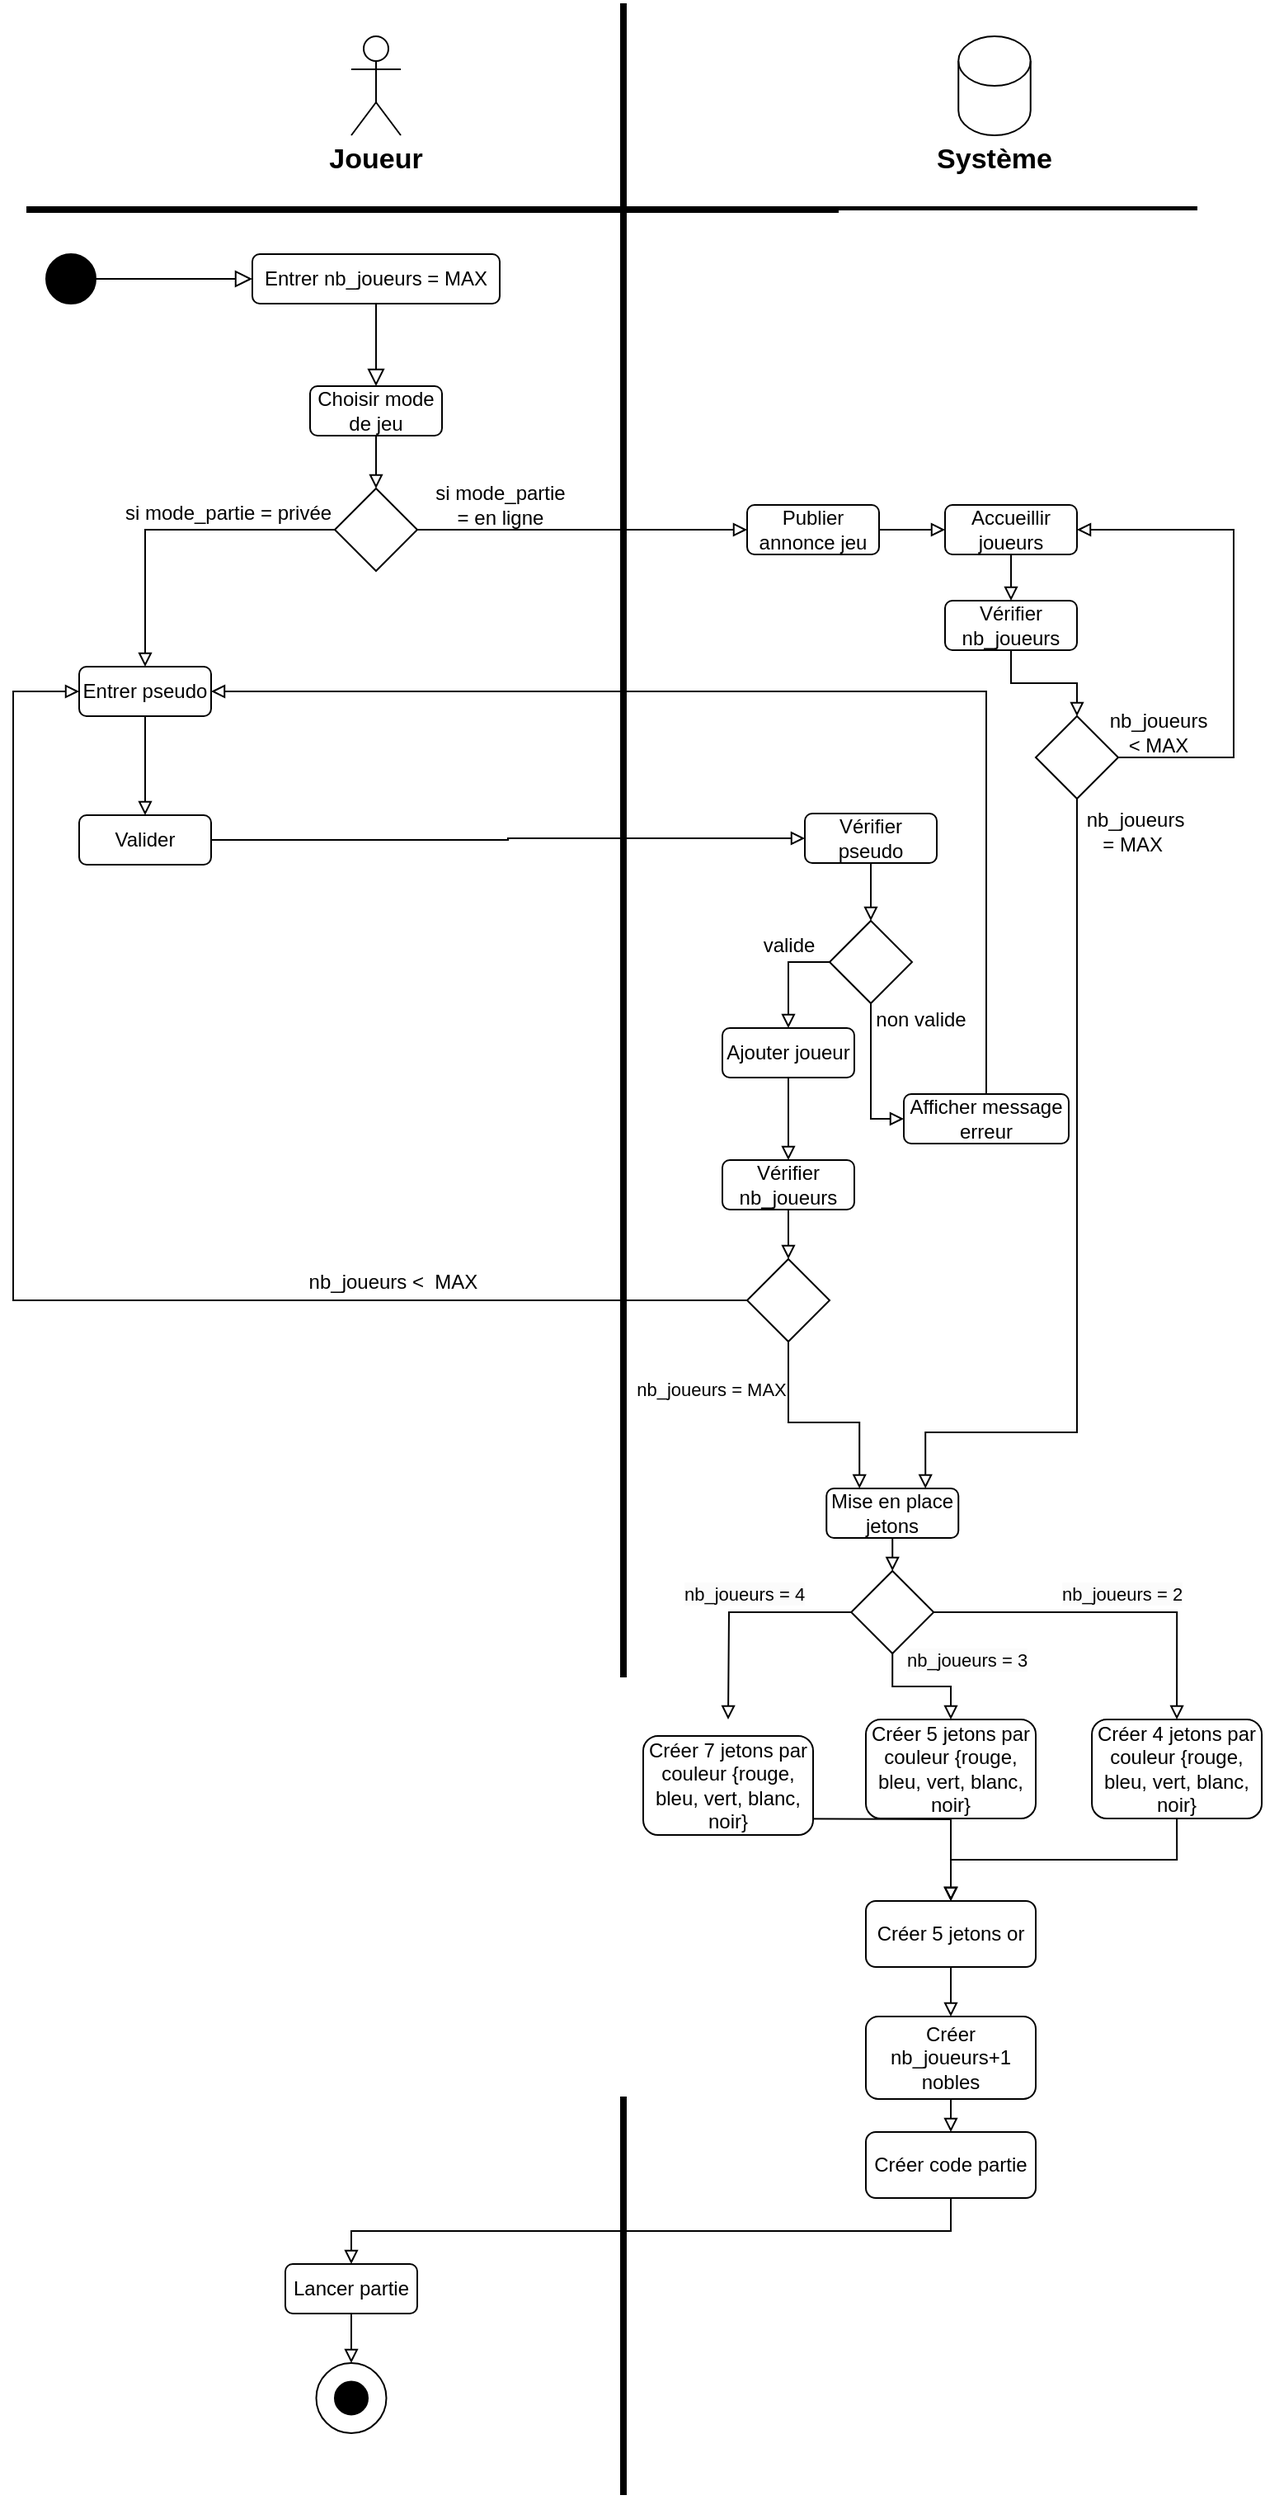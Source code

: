 <mxfile version="22.1.11" type="github">
  <diagram name="Page-1" id="8fkopur-IaXd6LPKFOyk">
    <mxGraphModel dx="2261" dy="780" grid="1" gridSize="10" guides="1" tooltips="1" connect="1" arrows="1" fold="1" page="1" pageScale="1" pageWidth="827" pageHeight="1169" math="0" shadow="0">
      <root>
        <mxCell id="0" />
        <mxCell id="1" parent="0" />
        <mxCell id="sAH2Ii_r4UKJBl4Xqn3M-1" value="Choisir mode de jeu" style="rounded=1;whiteSpace=wrap;html=1;fontSize=12;glass=0;strokeWidth=1;shadow=0;" parent="1" vertex="1">
          <mxGeometry x="-598" y="262" width="80" height="30" as="geometry" />
        </mxCell>
        <mxCell id="sAH2Ii_r4UKJBl4Xqn3M-2" value="" style="ellipse;whiteSpace=wrap;html=1;aspect=fixed;fillColor=#000000;" parent="1" vertex="1">
          <mxGeometry x="-758" y="182" width="30" height="30" as="geometry" />
        </mxCell>
        <mxCell id="sAH2Ii_r4UKJBl4Xqn3M-3" value="" style="rounded=0;html=1;jettySize=auto;orthogonalLoop=1;fontSize=11;endArrow=block;endFill=0;endSize=8;strokeWidth=1;shadow=0;labelBackgroundColor=none;edgeStyle=orthogonalEdgeStyle;" parent="1" source="sAH2Ii_r4UKJBl4Xqn3M-2" target="sAH2Ii_r4UKJBl4Xqn3M-7" edge="1">
          <mxGeometry relative="1" as="geometry">
            <mxPoint x="-588" y="307" as="sourcePoint" />
            <mxPoint x="-588" y="357" as="targetPoint" />
          </mxGeometry>
        </mxCell>
        <mxCell id="sAH2Ii_r4UKJBl4Xqn3M-4" value="&lt;font style=&quot;font-size: 17px;&quot;&gt;&lt;b&gt;Joueur&lt;/b&gt;&lt;/font&gt;" style="text;html=1;strokeColor=none;fillColor=none;align=center;verticalAlign=middle;whiteSpace=wrap;rounded=0;" parent="1" vertex="1">
          <mxGeometry x="-588" y="110" width="60" height="30" as="geometry" />
        </mxCell>
        <mxCell id="sAH2Ii_r4UKJBl4Xqn3M-5" value="&lt;b&gt;&lt;font style=&quot;font-size: 17px;&quot;&gt;Système&lt;/font&gt;&lt;/b&gt;" style="text;html=1;strokeColor=none;fillColor=none;align=center;verticalAlign=middle;whiteSpace=wrap;rounded=0;" parent="1" vertex="1">
          <mxGeometry x="-213" y="110" width="60" height="30" as="geometry" />
        </mxCell>
        <mxCell id="sAH2Ii_r4UKJBl4Xqn3M-7" value="Entrer nb_joueurs = MAX" style="rounded=1;whiteSpace=wrap;html=1;fontSize=12;glass=0;strokeWidth=1;shadow=0;" parent="1" vertex="1">
          <mxGeometry x="-633" y="182" width="150" height="30" as="geometry" />
        </mxCell>
        <mxCell id="sAH2Ii_r4UKJBl4Xqn3M-8" value="" style="rounded=0;html=1;jettySize=auto;orthogonalLoop=1;fontSize=11;endArrow=block;endFill=0;endSize=8;strokeWidth=1;shadow=0;labelBackgroundColor=none;edgeStyle=orthogonalEdgeStyle;" parent="1" source="sAH2Ii_r4UKJBl4Xqn3M-7" target="sAH2Ii_r4UKJBl4Xqn3M-1" edge="1">
          <mxGeometry relative="1" as="geometry">
            <mxPoint x="-583" y="288" as="sourcePoint" />
            <mxPoint x="-733" y="452" as="targetPoint" />
            <Array as="points" />
          </mxGeometry>
        </mxCell>
        <mxCell id="sAH2Ii_r4UKJBl4Xqn3M-14" style="edgeStyle=orthogonalEdgeStyle;rounded=0;orthogonalLoop=1;jettySize=auto;html=1;exitX=0;exitY=0.5;exitDx=0;exitDy=0;endArrow=block;endFill=0;entryX=0.5;entryY=0;entryDx=0;entryDy=0;" parent="1" source="sAH2Ii_r4UKJBl4Xqn3M-9" target="sAH2Ii_r4UKJBl4Xqn3M-19" edge="1">
          <mxGeometry relative="1" as="geometry">
            <mxPoint x="-738" y="349" as="targetPoint" />
            <Array as="points">
              <mxPoint x="-698" y="349" />
            </Array>
          </mxGeometry>
        </mxCell>
        <mxCell id="sAH2Ii_r4UKJBl4Xqn3M-15" style="edgeStyle=orthogonalEdgeStyle;rounded=0;orthogonalLoop=1;jettySize=auto;html=1;exitX=1;exitY=0.5;exitDx=0;exitDy=0;endArrow=block;endFill=0;entryX=0;entryY=0.5;entryDx=0;entryDy=0;" parent="1" source="sAH2Ii_r4UKJBl4Xqn3M-9" target="sAH2Ii_r4UKJBl4Xqn3M-18" edge="1">
          <mxGeometry relative="1" as="geometry">
            <mxPoint x="-258" y="349" as="targetPoint" />
          </mxGeometry>
        </mxCell>
        <mxCell id="sAH2Ii_r4UKJBl4Xqn3M-9" value="" style="rhombus;whiteSpace=wrap;html=1;" parent="1" vertex="1">
          <mxGeometry x="-583" y="324" width="50" height="50" as="geometry" />
        </mxCell>
        <mxCell id="sAH2Ii_r4UKJBl4Xqn3M-10" style="edgeStyle=orthogonalEdgeStyle;rounded=0;orthogonalLoop=1;jettySize=auto;html=1;exitX=0.5;exitY=1;exitDx=0;exitDy=0;endArrow=block;endFill=0;entryX=0.5;entryY=0;entryDx=0;entryDy=0;" parent="1" source="sAH2Ii_r4UKJBl4Xqn3M-1" target="sAH2Ii_r4UKJBl4Xqn3M-9" edge="1">
          <mxGeometry relative="1" as="geometry">
            <mxPoint x="-438" y="302" as="targetPoint" />
          </mxGeometry>
        </mxCell>
        <mxCell id="sAH2Ii_r4UKJBl4Xqn3M-11" value="" style="shape=umlActor;verticalLabelPosition=bottom;verticalAlign=top;html=1;outlineConnect=0;" parent="1" vertex="1">
          <mxGeometry x="-573" y="50" width="30" height="60" as="geometry" />
        </mxCell>
        <mxCell id="sAH2Ii_r4UKJBl4Xqn3M-12" value="" style="shape=cylinder3;whiteSpace=wrap;html=1;boundedLbl=1;backgroundOutline=1;size=15;" parent="1" vertex="1">
          <mxGeometry x="-204.88" y="50" width="43.75" height="60" as="geometry" />
        </mxCell>
        <mxCell id="sAH2Ii_r4UKJBl4Xqn3M-16" value="si mode_partie &lt;br&gt;= en ligne" style="text;html=1;align=center;verticalAlign=middle;resizable=0;points=[];autosize=1;strokeColor=none;fillColor=none;" parent="1" vertex="1">
          <mxGeometry x="-533" y="314" width="100" height="40" as="geometry" />
        </mxCell>
        <mxCell id="sAH2Ii_r4UKJBl4Xqn3M-17" value="si mode_partie = privée" style="text;html=1;align=center;verticalAlign=middle;resizable=0;points=[];autosize=1;strokeColor=none;fillColor=none;" parent="1" vertex="1">
          <mxGeometry x="-723" y="324" width="150" height="30" as="geometry" />
        </mxCell>
        <mxCell id="sAH2Ii_r4UKJBl4Xqn3M-45" style="edgeStyle=orthogonalEdgeStyle;rounded=0;orthogonalLoop=1;jettySize=auto;html=1;exitX=1;exitY=0.5;exitDx=0;exitDy=0;endArrow=block;endFill=0;" parent="1" source="sAH2Ii_r4UKJBl4Xqn3M-18" target="sAH2Ii_r4UKJBl4Xqn3M-44" edge="1">
          <mxGeometry relative="1" as="geometry" />
        </mxCell>
        <mxCell id="sAH2Ii_r4UKJBl4Xqn3M-18" value="Publier annonce jeu" style="rounded=1;whiteSpace=wrap;html=1;fontSize=12;glass=0;strokeWidth=1;shadow=0;" parent="1" vertex="1">
          <mxGeometry x="-333" y="334" width="80" height="30" as="geometry" />
        </mxCell>
        <mxCell id="sAH2Ii_r4UKJBl4Xqn3M-21" style="edgeStyle=orthogonalEdgeStyle;rounded=0;orthogonalLoop=1;jettySize=auto;html=1;exitX=0.5;exitY=1;exitDx=0;exitDy=0;entryX=0.5;entryY=0;entryDx=0;entryDy=0;endArrow=block;endFill=0;" parent="1" source="sAH2Ii_r4UKJBl4Xqn3M-19" target="sAH2Ii_r4UKJBl4Xqn3M-20" edge="1">
          <mxGeometry relative="1" as="geometry" />
        </mxCell>
        <mxCell id="sAH2Ii_r4UKJBl4Xqn3M-19" value="Entrer pseudo" style="rounded=1;whiteSpace=wrap;html=1;fontSize=12;glass=0;strokeWidth=1;shadow=0;" parent="1" vertex="1">
          <mxGeometry x="-738" y="432" width="80" height="30" as="geometry" />
        </mxCell>
        <mxCell id="sAH2Ii_r4UKJBl4Xqn3M-22" style="edgeStyle=orthogonalEdgeStyle;rounded=0;orthogonalLoop=1;jettySize=auto;html=1;exitX=1;exitY=0.5;exitDx=0;exitDy=0;endArrow=block;endFill=0;" parent="1" source="sAH2Ii_r4UKJBl4Xqn3M-20" target="sAH2Ii_r4UKJBl4Xqn3M-23" edge="1">
          <mxGeometry relative="1" as="geometry">
            <mxPoint x="-172.4" y="497" as="targetPoint" />
          </mxGeometry>
        </mxCell>
        <mxCell id="sAH2Ii_r4UKJBl4Xqn3M-20" value="Valider" style="rounded=1;whiteSpace=wrap;html=1;fontSize=12;glass=0;strokeWidth=1;shadow=0;" parent="1" vertex="1">
          <mxGeometry x="-738" y="522" width="80" height="30" as="geometry" />
        </mxCell>
        <mxCell id="sAH2Ii_r4UKJBl4Xqn3M-25" style="edgeStyle=orthogonalEdgeStyle;rounded=0;orthogonalLoop=1;jettySize=auto;html=1;exitX=0.5;exitY=1;exitDx=0;exitDy=0;endArrow=block;endFill=0;" parent="1" source="sAH2Ii_r4UKJBl4Xqn3M-23" target="sAH2Ii_r4UKJBl4Xqn3M-24" edge="1">
          <mxGeometry relative="1" as="geometry" />
        </mxCell>
        <mxCell id="sAH2Ii_r4UKJBl4Xqn3M-23" value="Vérifier pseudo" style="rounded=1;whiteSpace=wrap;html=1;fontSize=12;glass=0;strokeWidth=1;shadow=0;" parent="1" vertex="1">
          <mxGeometry x="-298" y="521" width="80" height="30" as="geometry" />
        </mxCell>
        <mxCell id="sAH2Ii_r4UKJBl4Xqn3M-26" style="edgeStyle=orthogonalEdgeStyle;rounded=0;orthogonalLoop=1;jettySize=auto;html=1;endArrow=block;endFill=0;exitX=0.5;exitY=1;exitDx=0;exitDy=0;" parent="1" source="sAH2Ii_r4UKJBl4Xqn3M-24" target="sAH2Ii_r4UKJBl4Xqn3M-30" edge="1">
          <mxGeometry relative="1" as="geometry">
            <mxPoint x="-185" y="611" as="targetPoint" />
            <mxPoint x="-258" y="641" as="sourcePoint" />
            <Array as="points">
              <mxPoint x="-258" y="706" />
            </Array>
          </mxGeometry>
        </mxCell>
        <mxCell id="sAH2Ii_r4UKJBl4Xqn3M-27" style="edgeStyle=orthogonalEdgeStyle;rounded=0;orthogonalLoop=1;jettySize=auto;html=1;exitX=0;exitY=0.5;exitDx=0;exitDy=0;endArrow=block;endFill=0;" parent="1" source="sAH2Ii_r4UKJBl4Xqn3M-24" target="sAH2Ii_r4UKJBl4Xqn3M-29" edge="1">
          <mxGeometry relative="1" as="geometry">
            <mxPoint x="-328" y="661" as="targetPoint" />
          </mxGeometry>
        </mxCell>
        <mxCell id="sAH2Ii_r4UKJBl4Xqn3M-24" value="" style="rhombus;whiteSpace=wrap;html=1;" parent="1" vertex="1">
          <mxGeometry x="-283" y="586" width="50" height="50" as="geometry" />
        </mxCell>
        <mxCell id="sAH2Ii_r4UKJBl4Xqn3M-35" style="edgeStyle=orthogonalEdgeStyle;rounded=0;orthogonalLoop=1;jettySize=auto;html=1;exitX=0.5;exitY=1;exitDx=0;exitDy=0;endArrow=block;endFill=0;" parent="1" source="sAH2Ii_r4UKJBl4Xqn3M-29" target="sAH2Ii_r4UKJBl4Xqn3M-34" edge="1">
          <mxGeometry relative="1" as="geometry" />
        </mxCell>
        <mxCell id="sAH2Ii_r4UKJBl4Xqn3M-29" value="Ajouter joueur" style="rounded=1;whiteSpace=wrap;html=1;fontSize=12;glass=0;strokeWidth=1;shadow=0;" parent="1" vertex="1">
          <mxGeometry x="-348" y="651" width="80" height="30" as="geometry" />
        </mxCell>
        <mxCell id="sAH2Ii_r4UKJBl4Xqn3M-33" style="edgeStyle=orthogonalEdgeStyle;rounded=0;orthogonalLoop=1;jettySize=auto;html=1;exitX=0.5;exitY=0;exitDx=0;exitDy=0;endArrow=block;endFill=0;" parent="1" source="sAH2Ii_r4UKJBl4Xqn3M-30" target="sAH2Ii_r4UKJBl4Xqn3M-19" edge="1">
          <mxGeometry relative="1" as="geometry">
            <Array as="points">
              <mxPoint x="-188" y="447" />
            </Array>
          </mxGeometry>
        </mxCell>
        <mxCell id="sAH2Ii_r4UKJBl4Xqn3M-30" value="Afficher message erreur" style="rounded=1;whiteSpace=wrap;html=1;fontSize=12;glass=0;strokeWidth=1;shadow=0;" parent="1" vertex="1">
          <mxGeometry x="-238" y="691" width="100" height="30" as="geometry" />
        </mxCell>
        <mxCell id="sAH2Ii_r4UKJBl4Xqn3M-31" value="non valide" style="text;html=1;align=center;verticalAlign=middle;resizable=0;points=[];autosize=1;strokeColor=none;fillColor=none;" parent="1" vertex="1">
          <mxGeometry x="-268" y="631" width="80" height="30" as="geometry" />
        </mxCell>
        <mxCell id="sAH2Ii_r4UKJBl4Xqn3M-32" value="valide" style="text;html=1;align=center;verticalAlign=middle;resizable=0;points=[];autosize=1;strokeColor=none;fillColor=none;" parent="1" vertex="1">
          <mxGeometry x="-333" y="586" width="50" height="30" as="geometry" />
        </mxCell>
        <mxCell id="sAH2Ii_r4UKJBl4Xqn3M-34" value="Vérifier nb_joueurs" style="rounded=1;whiteSpace=wrap;html=1;fontSize=12;glass=0;strokeWidth=1;shadow=0;" parent="1" vertex="1">
          <mxGeometry x="-348" y="731" width="80" height="30" as="geometry" />
        </mxCell>
        <mxCell id="sAH2Ii_r4UKJBl4Xqn3M-38" style="edgeStyle=orthogonalEdgeStyle;rounded=0;orthogonalLoop=1;jettySize=auto;html=1;exitX=0;exitY=0.5;exitDx=0;exitDy=0;endArrow=block;endFill=0;" parent="1" source="sAH2Ii_r4UKJBl4Xqn3M-36" target="sAH2Ii_r4UKJBl4Xqn3M-19" edge="1">
          <mxGeometry relative="1" as="geometry">
            <mxPoint x="-768" y="512" as="targetPoint" />
            <Array as="points">
              <mxPoint x="-778" y="816" />
              <mxPoint x="-778" y="447" />
            </Array>
          </mxGeometry>
        </mxCell>
        <mxCell id="sAH2Ii_r4UKJBl4Xqn3M-40" style="edgeStyle=orthogonalEdgeStyle;rounded=0;orthogonalLoop=1;jettySize=auto;html=1;endArrow=block;endFill=0;entryX=0.25;entryY=0;entryDx=0;entryDy=0;" parent="1" source="sAH2Ii_r4UKJBl4Xqn3M-36" target="fDgDJ92h6XTmLon-I_y6-1" edge="1">
          <mxGeometry relative="1" as="geometry">
            <mxPoint x="-548" y="862" as="targetPoint" />
            <mxPoint x="-368" y="841" as="sourcePoint" />
            <Array as="points">
              <mxPoint x="-308" y="890" />
              <mxPoint x="-265" y="890" />
            </Array>
          </mxGeometry>
        </mxCell>
        <mxCell id="sAH2Ii_r4UKJBl4Xqn3M-36" value="" style="rhombus;whiteSpace=wrap;html=1;" parent="1" vertex="1">
          <mxGeometry x="-333" y="791" width="50" height="50" as="geometry" />
        </mxCell>
        <mxCell id="sAH2Ii_r4UKJBl4Xqn3M-37" style="edgeStyle=orthogonalEdgeStyle;rounded=0;orthogonalLoop=1;jettySize=auto;html=1;exitX=0.5;exitY=1;exitDx=0;exitDy=0;endArrow=block;endFill=0;" parent="1" source="sAH2Ii_r4UKJBl4Xqn3M-34" target="sAH2Ii_r4UKJBl4Xqn3M-36" edge="1">
          <mxGeometry relative="1" as="geometry" />
        </mxCell>
        <mxCell id="sAH2Ii_r4UKJBl4Xqn3M-39" value="nb_joueurs &amp;lt; &amp;nbsp;MAX" style="text;html=1;align=center;verticalAlign=middle;resizable=0;points=[];autosize=1;strokeColor=none;fillColor=none;" parent="1" vertex="1">
          <mxGeometry x="-613" y="790" width="130" height="30" as="geometry" />
        </mxCell>
        <mxCell id="sAH2Ii_r4UKJBl4Xqn3M-41" value="&lt;font style=&quot;font-size: 11px;&quot;&gt;nb_joueurs = MAX&lt;/font&gt;" style="text;html=1;align=center;verticalAlign=middle;resizable=0;points=[];autosize=1;strokeColor=none;fillColor=none;" parent="1" vertex="1">
          <mxGeometry x="-410" y="855" width="110" height="30" as="geometry" />
        </mxCell>
        <mxCell id="sAH2Ii_r4UKJBl4Xqn3M-54" style="edgeStyle=orthogonalEdgeStyle;rounded=0;orthogonalLoop=1;jettySize=auto;html=1;exitX=0.5;exitY=1;exitDx=0;exitDy=0;endArrow=block;endFill=0;" parent="1" source="sAH2Ii_r4UKJBl4Xqn3M-43" target="sAH2Ii_r4UKJBl4Xqn3M-56" edge="1">
          <mxGeometry relative="1" as="geometry">
            <mxPoint x="-573.333" y="1460" as="targetPoint" />
          </mxGeometry>
        </mxCell>
        <mxCell id="sAH2Ii_r4UKJBl4Xqn3M-43" value="Lancer partie" style="rounded=1;whiteSpace=wrap;html=1;fontSize=12;glass=0;strokeWidth=1;shadow=0;" parent="1" vertex="1">
          <mxGeometry x="-613" y="1400" width="80" height="30" as="geometry" />
        </mxCell>
        <mxCell id="sAH2Ii_r4UKJBl4Xqn3M-49" style="edgeStyle=orthogonalEdgeStyle;rounded=0;orthogonalLoop=1;jettySize=auto;html=1;exitX=0.5;exitY=1;exitDx=0;exitDy=0;endArrow=block;endFill=0;" parent="1" source="sAH2Ii_r4UKJBl4Xqn3M-44" target="sAH2Ii_r4UKJBl4Xqn3M-46" edge="1">
          <mxGeometry relative="1" as="geometry" />
        </mxCell>
        <mxCell id="sAH2Ii_r4UKJBl4Xqn3M-44" value="Accueillir joueurs" style="rounded=1;whiteSpace=wrap;html=1;fontSize=12;glass=0;strokeWidth=1;shadow=0;" parent="1" vertex="1">
          <mxGeometry x="-213" y="334" width="80" height="30" as="geometry" />
        </mxCell>
        <mxCell id="sAH2Ii_r4UKJBl4Xqn3M-46" value="Vérifier nb_joueurs" style="rounded=1;whiteSpace=wrap;html=1;fontSize=12;glass=0;strokeWidth=1;shadow=0;" parent="1" vertex="1">
          <mxGeometry x="-213" y="392" width="80" height="30" as="geometry" />
        </mxCell>
        <mxCell id="sAH2Ii_r4UKJBl4Xqn3M-50" style="edgeStyle=orthogonalEdgeStyle;rounded=0;orthogonalLoop=1;jettySize=auto;html=1;exitX=1;exitY=0.5;exitDx=0;exitDy=0;endArrow=block;endFill=0;" parent="1" source="sAH2Ii_r4UKJBl4Xqn3M-47" target="sAH2Ii_r4UKJBl4Xqn3M-44" edge="1">
          <mxGeometry relative="1" as="geometry">
            <mxPoint x="-24.56" y="382" as="targetPoint" />
            <Array as="points">
              <mxPoint x="-38" y="487" />
              <mxPoint x="-38" y="349" />
            </Array>
          </mxGeometry>
        </mxCell>
        <mxCell id="sAH2Ii_r4UKJBl4Xqn3M-52" style="edgeStyle=orthogonalEdgeStyle;rounded=0;orthogonalLoop=1;jettySize=auto;html=1;exitX=0.5;exitY=1;exitDx=0;exitDy=0;endArrow=block;endFill=0;entryX=0.75;entryY=0;entryDx=0;entryDy=0;" parent="1" source="sAH2Ii_r4UKJBl4Xqn3M-47" target="fDgDJ92h6XTmLon-I_y6-1" edge="1">
          <mxGeometry relative="1" as="geometry">
            <mxPoint x="52" y="582" as="targetPoint" />
            <Array as="points">
              <mxPoint x="-133" y="896" />
              <mxPoint x="-225" y="896" />
            </Array>
          </mxGeometry>
        </mxCell>
        <mxCell id="sAH2Ii_r4UKJBl4Xqn3M-47" value="" style="rhombus;whiteSpace=wrap;html=1;" parent="1" vertex="1">
          <mxGeometry x="-158" y="462" width="50" height="50" as="geometry" />
        </mxCell>
        <mxCell id="sAH2Ii_r4UKJBl4Xqn3M-48" style="edgeStyle=orthogonalEdgeStyle;rounded=0;orthogonalLoop=1;jettySize=auto;html=1;exitX=0.5;exitY=1;exitDx=0;exitDy=0;endArrow=block;endFill=0;" parent="1" source="sAH2Ii_r4UKJBl4Xqn3M-46" target="sAH2Ii_r4UKJBl4Xqn3M-47" edge="1">
          <mxGeometry relative="1" as="geometry" />
        </mxCell>
        <mxCell id="sAH2Ii_r4UKJBl4Xqn3M-51" value="nb_joueurs &lt;br&gt;&amp;lt; MAX" style="text;html=1;align=center;verticalAlign=middle;resizable=0;points=[];autosize=1;strokeColor=none;fillColor=none;" parent="1" vertex="1">
          <mxGeometry x="-123.95" y="452" width="80" height="40" as="geometry" />
        </mxCell>
        <mxCell id="sAH2Ii_r4UKJBl4Xqn3M-53" value="nb_joueurs &lt;br&gt;= MAX&amp;nbsp;" style="text;html=1;align=center;verticalAlign=middle;resizable=0;points=[];autosize=1;strokeColor=none;fillColor=none;" parent="1" vertex="1">
          <mxGeometry x="-138" y="512" width="80" height="40" as="geometry" />
        </mxCell>
        <mxCell id="sAH2Ii_r4UKJBl4Xqn3M-56" value="" style="ellipse;whiteSpace=wrap;html=1;aspect=fixed;fillColor=none;" parent="1" vertex="1">
          <mxGeometry x="-594.25" y="1460" width="42.5" height="42.5" as="geometry" />
        </mxCell>
        <mxCell id="sAH2Ii_r4UKJBl4Xqn3M-57" value="" style="ellipse;whiteSpace=wrap;html=1;aspect=fixed;fillColor=#000000;" parent="1" vertex="1">
          <mxGeometry x="-583" y="1471.25" width="20" height="20" as="geometry" />
        </mxCell>
        <mxCell id="sAH2Ii_r4UKJBl4Xqn3M-59" value="" style="line;strokeWidth=4;direction=south;html=1;perimeter=backbonePerimeter;points=[];outlineConnect=0;" parent="1" vertex="1">
          <mxGeometry x="-413" y="30" width="10" height="1510" as="geometry" />
        </mxCell>
        <mxCell id="sAH2Ii_r4UKJBl4Xqn3M-60" value="" style="line;strokeWidth=4;html=1;perimeter=backbonePerimeter;points=[];outlineConnect=0;" parent="1" vertex="1">
          <mxGeometry x="-770" y="150" width="710" height="10" as="geometry" />
        </mxCell>
        <mxCell id="fDgDJ92h6XTmLon-I_y6-4" style="edgeStyle=orthogonalEdgeStyle;rounded=0;orthogonalLoop=1;jettySize=auto;html=1;exitX=0.5;exitY=1;exitDx=0;exitDy=0;entryX=0.5;entryY=0;entryDx=0;entryDy=0;endArrow=block;endFill=0;" parent="1" source="fDgDJ92h6XTmLon-I_y6-1" target="fDgDJ92h6XTmLon-I_y6-3" edge="1">
          <mxGeometry relative="1" as="geometry" />
        </mxCell>
        <mxCell id="fDgDJ92h6XTmLon-I_y6-1" value="Mise en place jetons" style="rounded=1;whiteSpace=wrap;html=1;fontSize=12;glass=0;strokeWidth=1;shadow=0;" parent="1" vertex="1">
          <mxGeometry x="-284.88" y="930" width="80" height="30" as="geometry" />
        </mxCell>
        <mxCell id="fDgDJ92h6XTmLon-I_y6-10" style="edgeStyle=orthogonalEdgeStyle;rounded=0;orthogonalLoop=1;jettySize=auto;html=1;exitX=0;exitY=0.5;exitDx=0;exitDy=0;entryX=0.5;entryY=0;entryDx=0;entryDy=0;endArrow=block;endFill=0;" parent="1" source="fDgDJ92h6XTmLon-I_y6-3" edge="1">
          <mxGeometry relative="1" as="geometry">
            <mxPoint x="-344.5" y="1070" as="targetPoint" />
          </mxGeometry>
        </mxCell>
        <mxCell id="fDgDJ92h6XTmLon-I_y6-11" style="edgeStyle=orthogonalEdgeStyle;rounded=0;orthogonalLoop=1;jettySize=auto;html=1;exitX=0.5;exitY=1;exitDx=0;exitDy=0;entryX=0.5;entryY=0;entryDx=0;entryDy=0;endArrow=block;endFill=0;" parent="1" source="fDgDJ92h6XTmLon-I_y6-3" target="fDgDJ92h6XTmLon-I_y6-7" edge="1">
          <mxGeometry relative="1" as="geometry" />
        </mxCell>
        <mxCell id="fDgDJ92h6XTmLon-I_y6-12" style="edgeStyle=orthogonalEdgeStyle;rounded=0;orthogonalLoop=1;jettySize=auto;html=1;exitX=1;exitY=0.5;exitDx=0;exitDy=0;entryX=0.5;entryY=0;entryDx=0;entryDy=0;endArrow=block;endFill=0;" parent="1" source="fDgDJ92h6XTmLon-I_y6-3" target="fDgDJ92h6XTmLon-I_y6-8" edge="1">
          <mxGeometry relative="1" as="geometry" />
        </mxCell>
        <mxCell id="fDgDJ92h6XTmLon-I_y6-3" value="" style="rhombus;whiteSpace=wrap;html=1;" parent="1" vertex="1">
          <mxGeometry x="-269.88" y="980" width="50" height="50" as="geometry" />
        </mxCell>
        <mxCell id="fDgDJ92h6XTmLon-I_y6-17" style="edgeStyle=orthogonalEdgeStyle;rounded=0;orthogonalLoop=1;jettySize=auto;html=1;exitX=0.5;exitY=1;exitDx=0;exitDy=0;entryX=0.5;entryY=0;entryDx=0;entryDy=0;endArrow=block;endFill=0;" parent="1" target="fDgDJ92h6XTmLon-I_y6-16" edge="1">
          <mxGeometry relative="1" as="geometry">
            <mxPoint x="-344.5" y="1130" as="sourcePoint" />
          </mxGeometry>
        </mxCell>
        <mxCell id="fDgDJ92h6XTmLon-I_y6-5" value="Créer 7 jetons par couleur {rouge, bleu, vert, blanc, noir}" style="rounded=1;whiteSpace=wrap;html=1;fontSize=12;glass=0;strokeWidth=1;shadow=0;" parent="1" vertex="1">
          <mxGeometry x="-396" y="1080" width="103" height="60" as="geometry" />
        </mxCell>
        <mxCell id="fDgDJ92h6XTmLon-I_y6-18" style="edgeStyle=orthogonalEdgeStyle;rounded=0;orthogonalLoop=1;jettySize=auto;html=1;exitX=0.5;exitY=1;exitDx=0;exitDy=0;entryX=0.5;entryY=0;entryDx=0;entryDy=0;endArrow=block;endFill=0;" parent="1" source="fDgDJ92h6XTmLon-I_y6-7" target="fDgDJ92h6XTmLon-I_y6-16" edge="1">
          <mxGeometry relative="1" as="geometry" />
        </mxCell>
        <mxCell id="fDgDJ92h6XTmLon-I_y6-7" value="Créer 5 jetons par couleur {rouge, bleu, vert, blanc, noir}" style="rounded=1;whiteSpace=wrap;html=1;fontSize=12;glass=0;strokeWidth=1;shadow=0;" parent="1" vertex="1">
          <mxGeometry x="-261" y="1070" width="103" height="60" as="geometry" />
        </mxCell>
        <mxCell id="fDgDJ92h6XTmLon-I_y6-20" style="edgeStyle=orthogonalEdgeStyle;rounded=0;orthogonalLoop=1;jettySize=auto;html=1;exitX=0.5;exitY=1;exitDx=0;exitDy=0;entryX=0.5;entryY=0;entryDx=0;entryDy=0;endArrow=block;endFill=0;" parent="1" source="fDgDJ92h6XTmLon-I_y6-8" target="fDgDJ92h6XTmLon-I_y6-16" edge="1">
          <mxGeometry relative="1" as="geometry" />
        </mxCell>
        <mxCell id="fDgDJ92h6XTmLon-I_y6-8" value="Créer 4 jetons par couleur {rouge, bleu, vert, blanc, noir}" style="rounded=1;whiteSpace=wrap;html=1;fontSize=12;glass=0;strokeWidth=1;shadow=0;" parent="1" vertex="1">
          <mxGeometry x="-123.95" y="1070" width="103" height="60" as="geometry" />
        </mxCell>
        <mxCell id="fDgDJ92h6XTmLon-I_y6-13" value="&lt;span style=&quot;color: rgb(0, 0, 0); font-family: Helvetica; font-style: normal; font-variant-ligatures: normal; font-variant-caps: normal; font-weight: 400; letter-spacing: normal; orphans: 2; text-align: center; text-indent: 0px; text-transform: none; widows: 2; word-spacing: 0px; -webkit-text-stroke-width: 0px; background-color: rgb(251, 251, 251); text-decoration-thickness: initial; text-decoration-style: initial; text-decoration-color: initial; float: none; display: inline !important;&quot;&gt;&lt;font style=&quot;font-size: 11px;&quot;&gt;nb_joueurs = 4&lt;/font&gt;&lt;/span&gt;" style="text;whiteSpace=wrap;html=1;" parent="1" vertex="1">
          <mxGeometry x="-373" y="980" width="120" height="30" as="geometry" />
        </mxCell>
        <mxCell id="fDgDJ92h6XTmLon-I_y6-14" value="&lt;span style=&quot;color: rgb(0, 0, 0); font-family: Helvetica; font-style: normal; font-variant-ligatures: normal; font-variant-caps: normal; font-weight: 400; letter-spacing: normal; orphans: 2; text-align: center; text-indent: 0px; text-transform: none; widows: 2; word-spacing: 0px; -webkit-text-stroke-width: 0px; background-color: rgb(251, 251, 251); text-decoration-thickness: initial; text-decoration-style: initial; text-decoration-color: initial; float: none; display: inline !important;&quot;&gt;&lt;font style=&quot;font-size: 11px;&quot;&gt;nb_joueurs = 3&lt;/font&gt;&lt;/span&gt;" style="text;whiteSpace=wrap;html=1;fillColor=none;" parent="1" vertex="1">
          <mxGeometry x="-238" y="1020" width="120" height="30" as="geometry" />
        </mxCell>
        <mxCell id="fDgDJ92h6XTmLon-I_y6-15" value="&lt;span style=&quot;color: rgb(0, 0, 0); font-family: Helvetica; font-style: normal; font-variant-ligatures: normal; font-variant-caps: normal; font-weight: 400; letter-spacing: normal; orphans: 2; text-align: center; text-indent: 0px; text-transform: none; widows: 2; word-spacing: 0px; -webkit-text-stroke-width: 0px; background-color: rgb(251, 251, 251); text-decoration-thickness: initial; text-decoration-style: initial; text-decoration-color: initial; float: none; display: inline !important;&quot;&gt;&lt;font style=&quot;font-size: 11px;&quot;&gt;nb_joueurs = 2&lt;/font&gt;&lt;/span&gt;" style="text;whiteSpace=wrap;html=1;" parent="1" vertex="1">
          <mxGeometry x="-143.95" y="980" width="120" height="30" as="geometry" />
        </mxCell>
        <mxCell id="fDgDJ92h6XTmLon-I_y6-22" style="edgeStyle=orthogonalEdgeStyle;rounded=0;orthogonalLoop=1;jettySize=auto;html=1;entryX=0.5;entryY=0;entryDx=0;entryDy=0;endArrow=block;endFill=0;" parent="1" source="fDgDJ92h6XTmLon-I_y6-16" target="fDgDJ92h6XTmLon-I_y6-24" edge="1">
          <mxGeometry relative="1" as="geometry" />
        </mxCell>
        <mxCell id="fDgDJ92h6XTmLon-I_y6-16" value="Créer 5 jetons or" style="rounded=1;whiteSpace=wrap;html=1;fontSize=12;glass=0;strokeWidth=1;shadow=0;" parent="1" vertex="1">
          <mxGeometry x="-261" y="1180" width="103" height="40" as="geometry" />
        </mxCell>
        <mxCell id="fDgDJ92h6XTmLon-I_y6-23" style="edgeStyle=orthogonalEdgeStyle;rounded=0;orthogonalLoop=1;jettySize=auto;html=1;exitX=0.5;exitY=1;exitDx=0;exitDy=0;entryX=0.5;entryY=0;entryDx=0;entryDy=0;endArrow=block;endFill=0;" parent="1" source="fDgDJ92h6XTmLon-I_y6-21" target="sAH2Ii_r4UKJBl4Xqn3M-43" edge="1">
          <mxGeometry relative="1" as="geometry" />
        </mxCell>
        <mxCell id="fDgDJ92h6XTmLon-I_y6-21" value="Créer code partie" style="rounded=1;whiteSpace=wrap;html=1;fontSize=12;glass=0;strokeWidth=1;shadow=0;" parent="1" vertex="1">
          <mxGeometry x="-261" y="1320" width="103" height="40" as="geometry" />
        </mxCell>
        <mxCell id="fDgDJ92h6XTmLon-I_y6-25" style="edgeStyle=orthogonalEdgeStyle;rounded=0;orthogonalLoop=1;jettySize=auto;html=1;exitX=0.5;exitY=1;exitDx=0;exitDy=0;entryX=0.5;entryY=0;entryDx=0;entryDy=0;endArrow=block;endFill=0;" parent="1" source="fDgDJ92h6XTmLon-I_y6-24" target="fDgDJ92h6XTmLon-I_y6-21" edge="1">
          <mxGeometry relative="1" as="geometry" />
        </mxCell>
        <mxCell id="fDgDJ92h6XTmLon-I_y6-24" value="Créer nb_joueurs+1 nobles" style="rounded=1;whiteSpace=wrap;html=1;fontSize=12;glass=0;strokeWidth=1;shadow=0;" parent="1" vertex="1">
          <mxGeometry x="-261" y="1250" width="103" height="50" as="geometry" />
        </mxCell>
      </root>
    </mxGraphModel>
  </diagram>
</mxfile>
